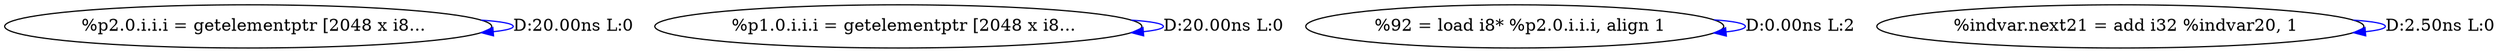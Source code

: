 digraph {
Node0x3067cf0[label="  %p2.0.i.i.i = getelementptr [2048 x i8..."];
Node0x3067cf0 -> Node0x3067cf0[label="D:20.00ns L:0",color=blue];
Node0x3067dd0[label="  %p1.0.i.i.i = getelementptr [2048 x i8..."];
Node0x3067dd0 -> Node0x3067dd0[label="D:20.00ns L:0",color=blue];
Node0x3067eb0[label="  %92 = load i8* %p2.0.i.i.i, align 1"];
Node0x3067eb0 -> Node0x3067eb0[label="D:0.00ns L:2",color=blue];
Node0x3068070[label="  %indvar.next21 = add i32 %indvar20, 1"];
Node0x3068070 -> Node0x3068070[label="D:2.50ns L:0",color=blue];
}
